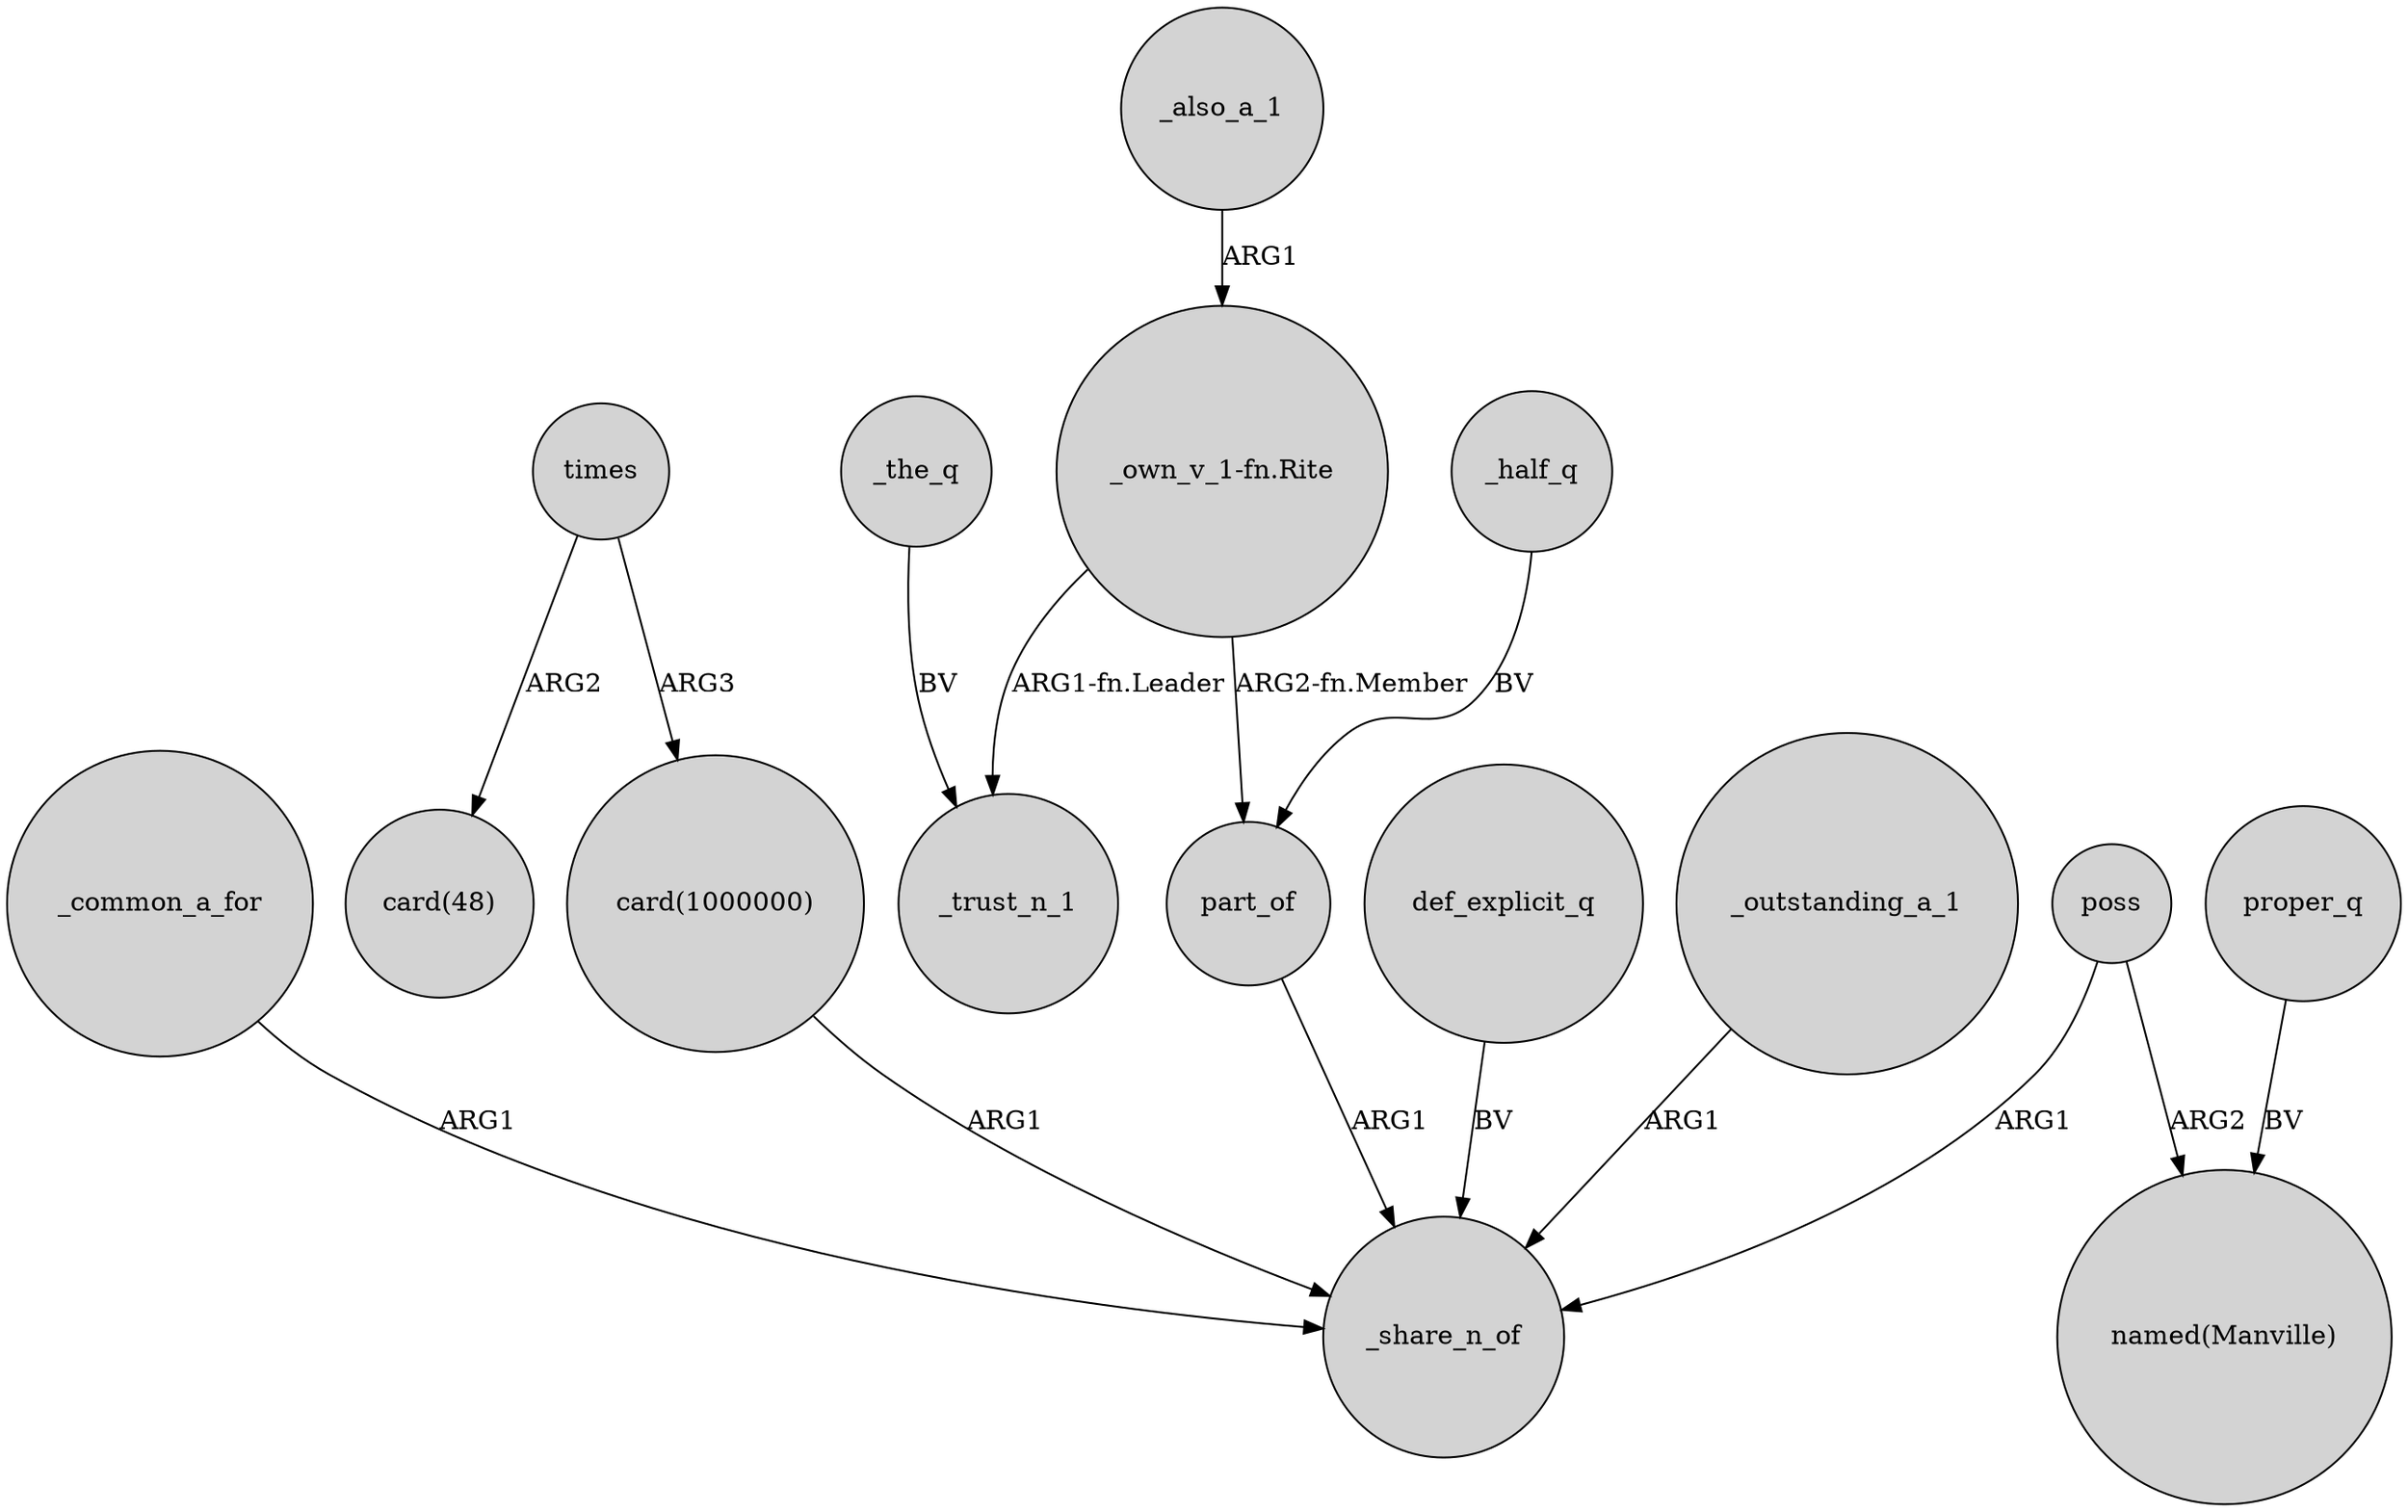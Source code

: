 digraph {
	node [shape=circle style=filled]
	times -> "card(1000000)" [label=ARG3]
	_half_q -> part_of [label=BV]
	_common_a_for -> _share_n_of [label=ARG1]
	_also_a_1 -> "_own_v_1-fn.Rite" [label=ARG1]
	poss -> _share_n_of [label=ARG1]
	proper_q -> "named(Manville)" [label=BV]
	"_own_v_1-fn.Rite" -> _trust_n_1 [label="ARG1-fn.Leader"]
	def_explicit_q -> _share_n_of [label=BV]
	poss -> "named(Manville)" [label=ARG2]
	"_own_v_1-fn.Rite" -> part_of [label="ARG2-fn.Member"]
	_outstanding_a_1 -> _share_n_of [label=ARG1]
	"card(1000000)" -> _share_n_of [label=ARG1]
	_the_q -> _trust_n_1 [label=BV]
	part_of -> _share_n_of [label=ARG1]
	times -> "card(48)" [label=ARG2]
}
